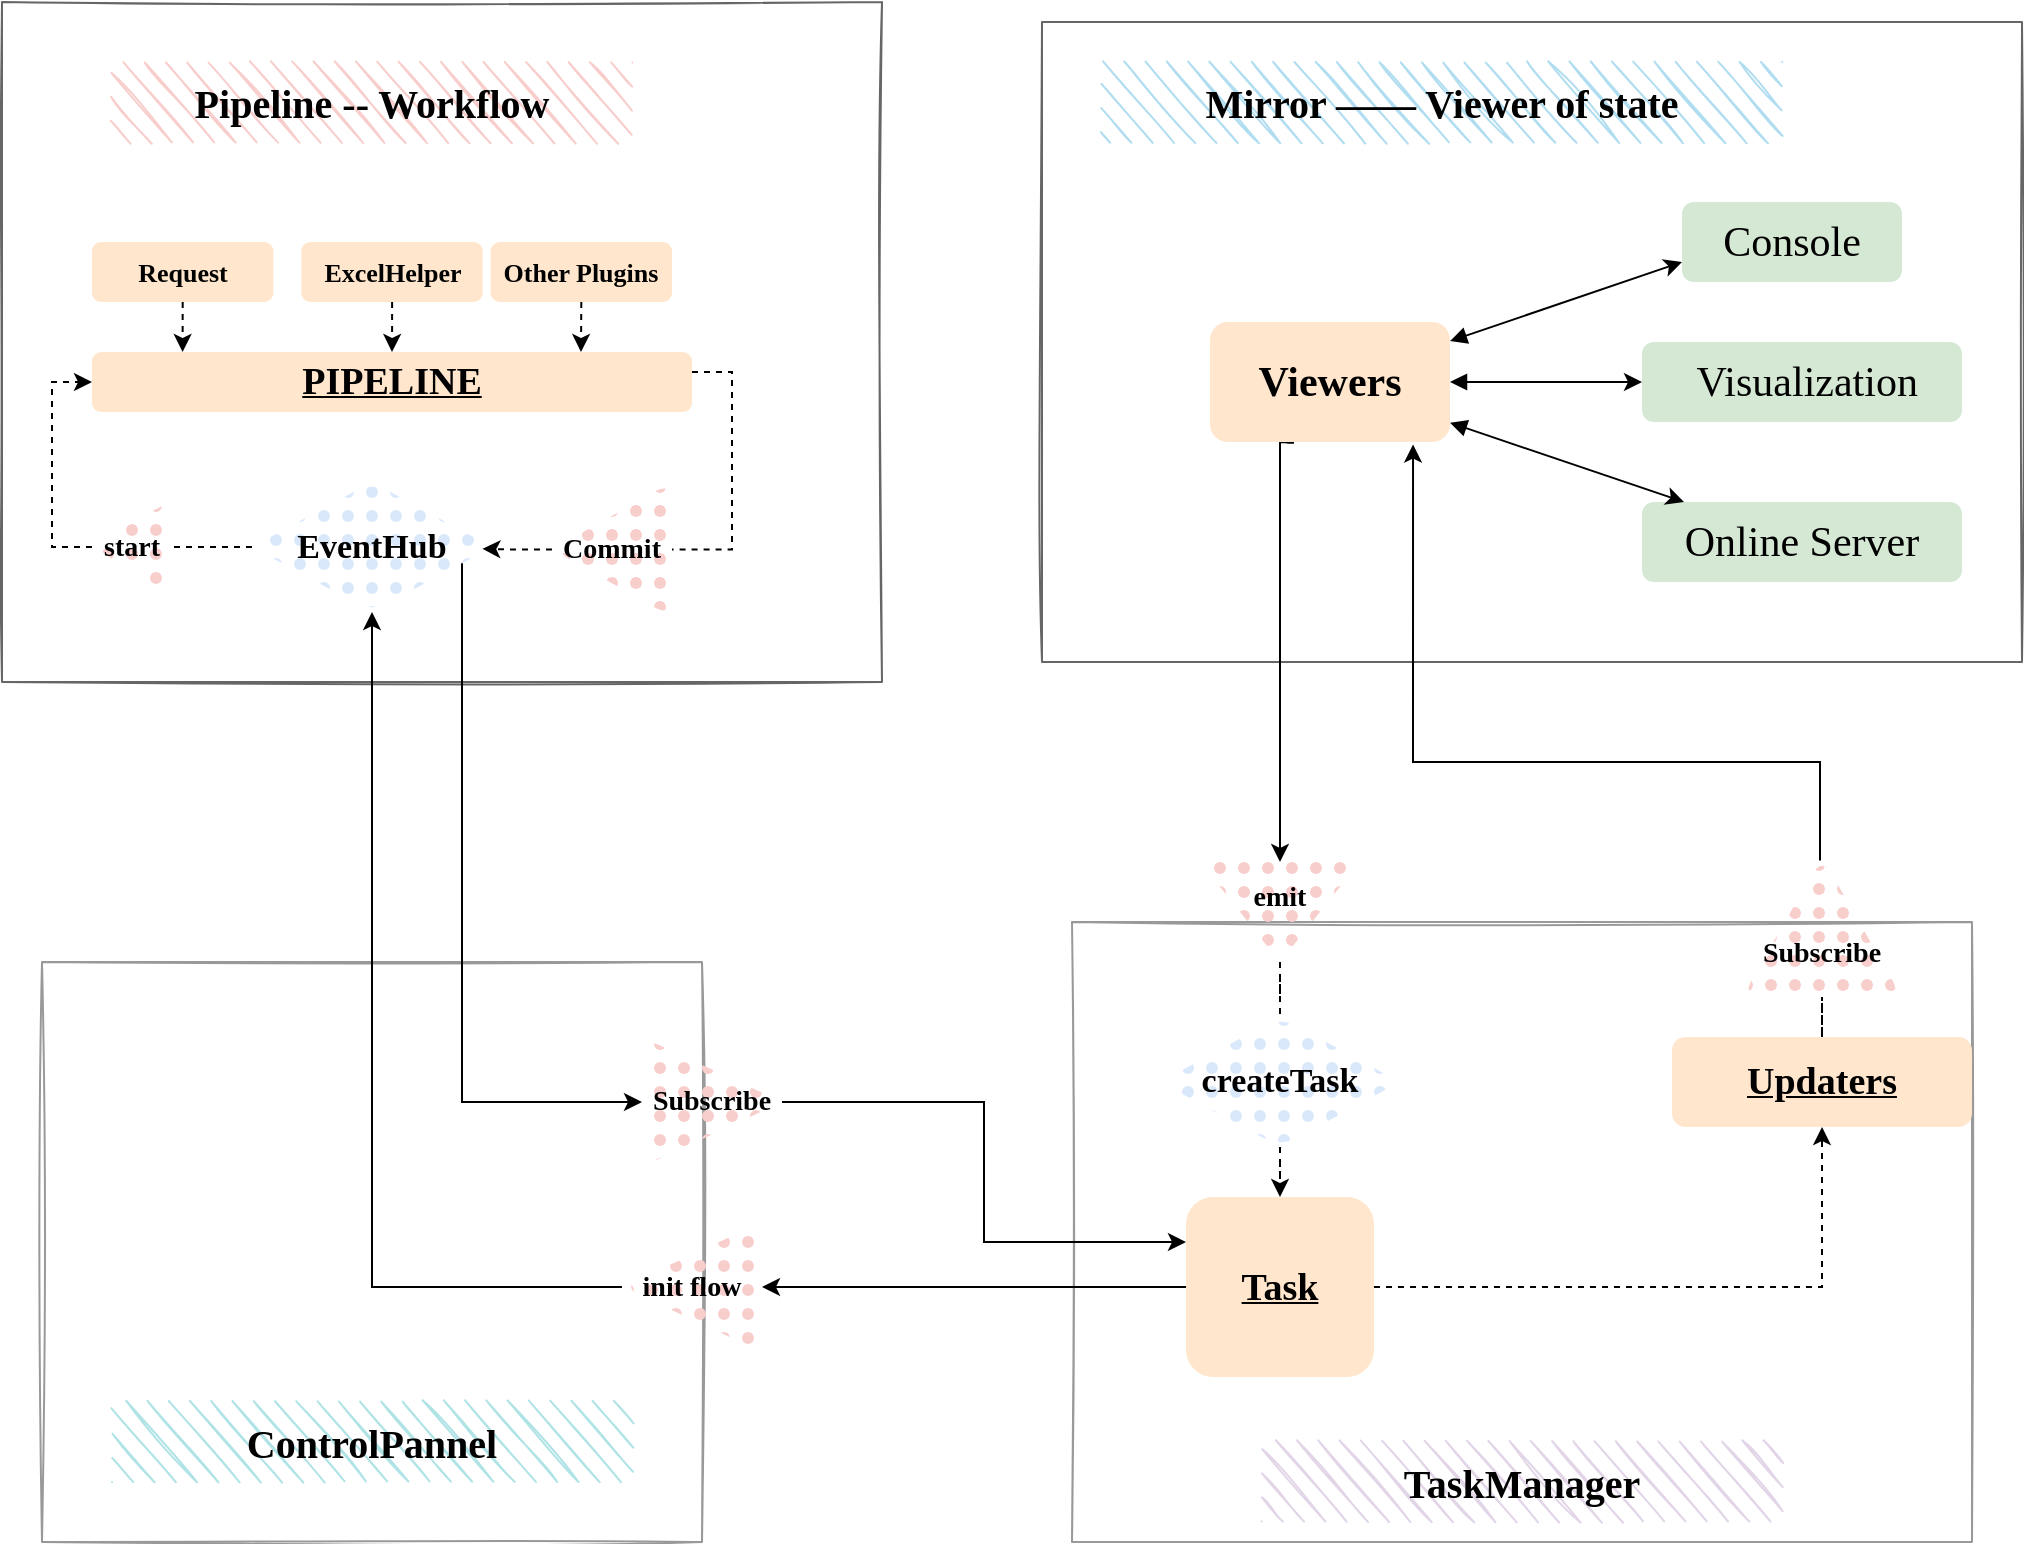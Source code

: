 <mxfile>
    <diagram id="3kprJKTUizeKL1AJmphI" name="第 1 页">
        <mxGraphModel dx="1695" dy="835" grid="1" gridSize="10" guides="1" tooltips="1" connect="1" arrows="1" fold="1" page="1" pageScale="1" pageWidth="1169" pageHeight="827" background="none" math="0" shadow="0">
            <root>
                <mxCell id="0"/>
                <mxCell id="22" value="底层" style="" parent="0"/>
                <mxCell id="187" value="" style="rounded=0;whiteSpace=wrap;html=1;labelBackgroundColor=none;sketch=1;fontSize=13;strokeWidth=1;align=center;verticalAlign=middle;opacity=40;perimeterSpacing=1;fillColor=none;" parent="22" vertex="1">
                    <mxGeometry x="595" y="490" width="450" height="310" as="geometry"/>
                </mxCell>
                <mxCell id="175" value="" style="rounded=0;whiteSpace=wrap;html=1;labelBackgroundColor=none;sketch=1;fontSize=13;strokeWidth=1;align=center;verticalAlign=middle;opacity=40;perimeterSpacing=1;fillColor=none;" parent="22" vertex="1">
                    <mxGeometry x="80" y="510" width="330" height="290" as="geometry"/>
                </mxCell>
                <mxCell id="106" value="" style="rounded=0;whiteSpace=wrap;html=1;strokeWidth=1;sketch=1;fontSize=13;opacity=60;perimeterSpacing=1;fillColor=none;" parent="22" vertex="1">
                    <mxGeometry x="580" y="40" width="490" height="320" as="geometry"/>
                </mxCell>
                <mxCell id="93" value="" style="rounded=0;whiteSpace=wrap;html=1;strokeWidth=1;fontSize=13;opacity=60;sketch=1;perimeterSpacing=1;fillColor=none;" parent="22" vertex="1">
                    <mxGeometry x="60" y="30" width="440" height="340" as="geometry"/>
                </mxCell>
                <mxCell id="52" value="&amp;nbsp;Visualization" style="whiteSpace=wrap;html=1;strokeWidth=2;fillWeight=4;hachureGap=8;hachureAngle=45;fillColor=#d5e8d4;fontFamily=Comic Sans MS;fontSize=21;sketch=0;rounded=1;strokeColor=none;" parent="22" vertex="1">
                    <mxGeometry x="880" y="200" width="160" height="40" as="geometry"/>
                </mxCell>
                <mxCell id="69" value="Online Server" style="whiteSpace=wrap;html=1;strokeWidth=2;fillWeight=4;hachureGap=8;hachureAngle=45;fillColor=#d5e8d4;fontFamily=Comic Sans MS;fontSize=21;sketch=0;rounded=1;strokeColor=none;" parent="22" vertex="1">
                    <mxGeometry x="880" y="280" width="160" height="40" as="geometry"/>
                </mxCell>
                <mxCell id="103" style="edgeStyle=none;rounded=0;sketch=0;orthogonalLoop=1;jettySize=auto;html=1;entryX=0;entryY=0.75;entryDx=0;entryDy=0;startArrow=block;startFill=1;endSize=6;strokeColor=#000000;strokeWidth=1;" parent="22" source="96" target="10" edge="1">
                    <mxGeometry relative="1" as="geometry"/>
                </mxCell>
                <mxCell id="104" style="edgeStyle=none;rounded=0;sketch=0;orthogonalLoop=1;jettySize=auto;html=1;startArrow=block;startFill=1;endSize=6;strokeColor=#000000;strokeWidth=1;" parent="22" source="96" target="52" edge="1">
                    <mxGeometry relative="1" as="geometry"/>
                </mxCell>
                <mxCell id="105" style="edgeStyle=none;rounded=0;sketch=0;orthogonalLoop=1;jettySize=auto;html=1;startArrow=block;startFill=1;endSize=6;strokeColor=#000000;strokeWidth=1;" parent="22" source="96" target="69" edge="1">
                    <mxGeometry relative="1" as="geometry"/>
                </mxCell>
                <mxCell id="227" style="edgeStyle=orthogonalEdgeStyle;rounded=0;orthogonalLoop=1;jettySize=auto;html=1;entryX=0;entryY=0.5;entryDx=0;entryDy=0;exitX=0.32;exitY=1.007;exitDx=0;exitDy=0;exitPerimeter=0;" parent="22" source="96" target="203" edge="1">
                    <mxGeometry relative="1" as="geometry">
                        <mxPoint x="694" y="250" as="sourcePoint"/>
                        <Array as="points">
                            <mxPoint x="706" y="250"/>
                            <mxPoint x="699" y="250"/>
                        </Array>
                    </mxGeometry>
                </mxCell>
                <mxCell id="96" value="Viewers" style="whiteSpace=wrap;html=1;strokeWidth=2;fillWeight=4;hachureGap=8;hachureAngle=45;fillColor=#ffe6cc;fontFamily=Comic Sans MS;fontSize=21;sketch=0;rounded=1;fontStyle=1;strokeColor=none;" parent="22" vertex="1">
                    <mxGeometry x="664" y="190" width="120" height="60" as="geometry"/>
                </mxCell>
                <UserObject label="Mirror —— Viewer of state" placeholders="1" name="Variable" id="107">
                    <mxCell style="text;html=1;fillColor=#b1ddf0;align=center;verticalAlign=middle;whiteSpace=wrap;overflow=hidden;rounded=0;dashed=1;sketch=1;fontFamily=Comic Sans MS;fontSize=20;fontStyle=1;strokeWidth=2;direction=west;hachureAngle=41;" parent="22" vertex="1">
                        <mxGeometry x="610" y="60" width="340" height="40" as="geometry"/>
                    </mxCell>
                </UserObject>
                <UserObject label="ControlPannel" placeholders="1" name="Variable" id="136">
                    <mxCell style="text;html=1;align=center;verticalAlign=middle;whiteSpace=wrap;overflow=hidden;rounded=0;sketch=1;fontFamily=Comic Sans MS;fontSize=20;fontStyle=1;fillColor=#b0e3e6;strokeWidth=2;perimeterSpacing=1;direction=east;hachureAngle=41;" parent="22" vertex="1">
                        <mxGeometry x="115" y="730" width="260" height="40" as="geometry"/>
                    </mxCell>
                </UserObject>
                <mxCell id="189" style="edgeStyle=orthogonalEdgeStyle;rounded=0;orthogonalLoop=1;jettySize=auto;html=1;entryX=0.846;entryY=1.021;entryDx=0;entryDy=0;entryPerimeter=0;" parent="22" source="142" target="96" edge="1">
                    <mxGeometry relative="1" as="geometry">
                        <mxPoint x="730" y="250" as="targetPoint"/>
                        <Array as="points">
                            <mxPoint x="969" y="410"/>
                            <mxPoint x="766" y="410"/>
                        </Array>
                    </mxGeometry>
                </mxCell>
                <mxCell id="142" value="Subscribe" style="triangle;whiteSpace=wrap;html=1;sketch=0;strokeWidth=1;fillColor=#f8cecc;rounded=1;fontFamily=Comic Sans MS;fontSize=14;fontStyle=1;fillWeight=2;hachureGap=8;fillStyle=dots;strokeColor=none;direction=north;spacingTop=26;" parent="22" vertex="1">
                    <mxGeometry x="930" y="457.5" width="80" height="70" as="geometry"/>
                </mxCell>
                <mxCell id="156" style="edgeStyle=orthogonalEdgeStyle;rounded=0;orthogonalLoop=1;jettySize=auto;html=1;entryX=0;entryY=0.5;entryDx=0;entryDy=0;dashed=1;endArrow=none;endFill=0;endSize=6;strokeWidth=1;" parent="22" source="151" target="155" edge="1">
                    <mxGeometry relative="1" as="geometry"/>
                </mxCell>
                <mxCell id="224" style="edgeStyle=orthogonalEdgeStyle;rounded=0;sketch=0;orthogonalLoop=1;jettySize=auto;html=1;entryX=0;entryY=0.5;entryDx=0;entryDy=0;shadow=0;startArrow=none;startFill=0;endArrow=classic;endFill=1;" parent="22" source="151" target="207" edge="1">
                    <mxGeometry relative="1" as="geometry">
                        <Array as="points">
                            <mxPoint x="290" y="580"/>
                        </Array>
                    </mxGeometry>
                </mxCell>
                <mxCell id="151" value="EventHub" style="rhombus;whiteSpace=wrap;html=1;fillColor=#dae8fc;rounded=1;fontFamily=Comic Sans MS;fontSize=17;fontStyle=1;strokeWidth=1;sketch=0;fillWeight=2;hachureGap=8;fillStyle=dots;strokeColor=none;" parent="22" vertex="1">
                    <mxGeometry x="185" y="270" width="120" height="65" as="geometry"/>
                </mxCell>
                <mxCell id="166" style="edgeStyle=orthogonalEdgeStyle;rounded=0;orthogonalLoop=1;jettySize=auto;html=1;entryX=0.96;entryY=0.514;entryDx=0;entryDy=0;entryPerimeter=0;dashed=1;fontSize=13;endArrow=classic;endFill=1;endSize=6;strokeWidth=1;" parent="22" source="152" target="151" edge="1">
                    <mxGeometry relative="1" as="geometry"/>
                </mxCell>
                <mxCell id="152" value="Commit" style="triangle;whiteSpace=wrap;html=1;sketch=0;strokeWidth=1;fillColor=#f8cecc;rounded=1;fontFamily=Comic Sans MS;fontSize=14;fontStyle=1;fillWeight=2;hachureGap=8;fillStyle=dots;strokeColor=none;align=center;verticalAlign=middle;textDirection=ltr;labelBackgroundColor=none;direction=west;" parent="22" vertex="1">
                    <mxGeometry x="335" y="270" width="60" height="67.5" as="geometry"/>
                </mxCell>
                <mxCell id="174" style="edgeStyle=orthogonalEdgeStyle;rounded=0;orthogonalLoop=1;jettySize=auto;html=1;exitX=1;exitY=0.5;exitDx=0;exitDy=0;entryX=0;entryY=0.5;entryDx=0;entryDy=0;dashed=1;fontSize=13;endArrow=classic;endFill=1;endSize=6;strokeWidth=1;" parent="22" source="155" target="163" edge="1">
                    <mxGeometry relative="1" as="geometry"/>
                </mxCell>
                <mxCell id="155" value="start" style="triangle;whiteSpace=wrap;html=1;sketch=0;strokeWidth=1;fillColor=#f8cecc;rounded=1;fontFamily=Comic Sans MS;fontSize=14;fontStyle=1;fillWeight=2;hachureGap=8;fillStyle=dots;strokeColor=none;align=center;verticalAlign=middle;textDirection=ltr;labelBackgroundColor=none;direction=west;" parent="22" vertex="1">
                    <mxGeometry x="105" y="278.75" width="40" height="47.5" as="geometry"/>
                </mxCell>
                <mxCell id="165" style="edgeStyle=orthogonalEdgeStyle;rounded=0;orthogonalLoop=1;jettySize=auto;html=1;entryX=0;entryY=0.5;entryDx=0;entryDy=0;dashed=1;fontSize=13;endArrow=none;endFill=0;endSize=6;strokeWidth=1;" parent="22" source="163" target="152" edge="1">
                    <mxGeometry relative="1" as="geometry">
                        <Array as="points">
                            <mxPoint x="425" y="215"/>
                            <mxPoint x="425" y="304"/>
                        </Array>
                    </mxGeometry>
                </mxCell>
                <mxCell id="163" value="PIPELINE" style="whiteSpace=wrap;html=1;strokeWidth=1;fillWeight=4;hachureGap=8;hachureAngle=45;fillColor=#ffe6cc;fontFamily=Comic Sans MS;fontSize=19;sketch=0;rounded=1;fontStyle=5;strokeColor=none;align=center;" parent="22" vertex="1">
                    <mxGeometry x="105" y="205" width="300" height="30" as="geometry"/>
                </mxCell>
                <mxCell id="170" style="edgeStyle=orthogonalEdgeStyle;rounded=0;orthogonalLoop=1;jettySize=auto;html=1;exitX=0.5;exitY=1;exitDx=0;exitDy=0;entryX=0.151;entryY=0;entryDx=0;entryDy=0;entryPerimeter=0;dashed=1;fontSize=13;endArrow=classic;endFill=1;endSize=6;strokeWidth=1;" parent="22" source="2" target="163" edge="1">
                    <mxGeometry relative="1" as="geometry"/>
                </mxCell>
                <mxCell id="172" style="edgeStyle=orthogonalEdgeStyle;rounded=0;orthogonalLoop=1;jettySize=auto;html=1;exitX=0.5;exitY=1;exitDx=0;exitDy=0;entryX=0.815;entryY=0;entryDx=0;entryDy=0;entryPerimeter=0;dashed=1;fontSize=13;endArrow=classic;endFill=1;endSize=6;strokeWidth=1;" parent="22" source="36" target="163" edge="1">
                    <mxGeometry relative="1" as="geometry"/>
                </mxCell>
                <mxCell id="173" style="edgeStyle=orthogonalEdgeStyle;rounded=0;orthogonalLoop=1;jettySize=auto;html=1;entryX=0.5;entryY=0;entryDx=0;entryDy=0;dashed=1;fontSize=13;endArrow=classic;endFill=1;endSize=6;strokeWidth=1;" parent="22" source="34" target="163" edge="1">
                    <mxGeometry relative="1" as="geometry"/>
                </mxCell>
                <mxCell id="194" style="edgeStyle=orthogonalEdgeStyle;rounded=0;orthogonalLoop=1;jettySize=auto;html=1;entryX=0;entryY=0.5;entryDx=0;entryDy=0;endArrow=none;endFill=0;dashed=1;" parent="22" source="182" target="142" edge="1">
                    <mxGeometry relative="1" as="geometry"/>
                </mxCell>
                <mxCell id="182" value="Updaters" style="whiteSpace=wrap;html=1;strokeWidth=1;fillWeight=4;hachureGap=8;hachureAngle=45;fillColor=#ffe6cc;fontFamily=Comic Sans MS;fontSize=19;sketch=0;rounded=1;fontStyle=5;strokeColor=none;align=center;" parent="22" vertex="1">
                    <mxGeometry x="895" y="547.5" width="150" height="45" as="geometry"/>
                </mxCell>
                <UserObject label="TaskManager" placeholders="1" name="Variable" id="188">
                    <mxCell style="text;html=1;align=center;verticalAlign=middle;whiteSpace=wrap;overflow=hidden;rounded=0;sketch=1;fontFamily=Comic Sans MS;fontSize=20;fontStyle=1;fillColor=#e1d5e7;strokeWidth=2;perimeterSpacing=1;direction=east;hachureAngle=41;" parent="22" vertex="1">
                        <mxGeometry x="690" y="750" width="260" height="40" as="geometry"/>
                    </mxCell>
                </UserObject>
                <mxCell id="201" style="edgeStyle=orthogonalEdgeStyle;rounded=0;orthogonalLoop=1;jettySize=auto;html=1;dashed=1;" parent="22" source="199" target="182" edge="1">
                    <mxGeometry relative="1" as="geometry"/>
                </mxCell>
                <mxCell id="221" style="edgeStyle=orthogonalEdgeStyle;rounded=0;sketch=0;orthogonalLoop=1;jettySize=auto;html=1;entryX=0;entryY=0.5;entryDx=0;entryDy=0;shadow=0;startArrow=none;startFill=0;endArrow=classic;endFill=1;" parent="22" source="199" target="208" edge="1">
                    <mxGeometry relative="1" as="geometry"/>
                </mxCell>
                <mxCell id="199" value="Task" style="whiteSpace=wrap;html=1;strokeWidth=1;fillWeight=4;hachureGap=8;hachureAngle=45;fillColor=#ffe6cc;fontFamily=Comic Sans MS;fontSize=19;sketch=0;rounded=1;fontStyle=5;strokeColor=none;align=center;" parent="22" vertex="1">
                    <mxGeometry x="652" y="627.5" width="94" height="90" as="geometry"/>
                </mxCell>
                <mxCell id="220" style="edgeStyle=orthogonalEdgeStyle;rounded=0;orthogonalLoop=1;jettySize=auto;html=1;endArrow=none;endFill=0;dashed=1;" parent="22" source="203" target="218" edge="1">
                    <mxGeometry relative="1" as="geometry"/>
                </mxCell>
                <mxCell id="203" value="emit" style="triangle;whiteSpace=wrap;html=1;sketch=0;strokeWidth=1;fillColor=#f8cecc;rounded=1;fontFamily=Comic Sans MS;fontSize=14;fontStyle=1;fillWeight=2;hachureGap=8;fillStyle=dots;strokeColor=none;direction=south;spacingBottom=14;" parent="22" vertex="1">
                    <mxGeometry x="659" y="460" width="80" height="50" as="geometry"/>
                </mxCell>
                <mxCell id="225" style="edgeStyle=orthogonalEdgeStyle;rounded=0;sketch=0;orthogonalLoop=1;jettySize=auto;html=1;entryX=0;entryY=0.25;entryDx=0;entryDy=0;shadow=0;startArrow=none;startFill=0;endArrow=classic;endFill=1;" parent="22" source="207" target="199" edge="1">
                    <mxGeometry relative="1" as="geometry"/>
                </mxCell>
                <mxCell id="207" value="Subscribe" style="triangle;whiteSpace=wrap;html=1;sketch=0;strokeWidth=1;fillColor=#f8cecc;rounded=1;fontFamily=Comic Sans MS;fontSize=14;fontStyle=1;fillWeight=2;hachureGap=8;fillStyle=dots;strokeColor=none;direction=east;" parent="22" vertex="1">
                    <mxGeometry x="380" y="547.5" width="70" height="65" as="geometry"/>
                </mxCell>
                <mxCell id="223" style="edgeStyle=orthogonalEdgeStyle;rounded=0;sketch=0;orthogonalLoop=1;jettySize=auto;html=1;entryX=0.5;entryY=1;entryDx=0;entryDy=0;shadow=0;startArrow=none;startFill=0;endArrow=classic;endFill=1;" parent="22" source="208" target="151" edge="1">
                    <mxGeometry relative="1" as="geometry"/>
                </mxCell>
                <mxCell id="208" value="init flow" style="triangle;whiteSpace=wrap;html=1;sketch=0;strokeWidth=1;fillColor=#f8cecc;rounded=1;fontFamily=Comic Sans MS;fontSize=14;fontStyle=1;fillWeight=2;hachureGap=8;fillStyle=dots;strokeColor=none;direction=west;" parent="22" vertex="1">
                    <mxGeometry x="370" y="640" width="70" height="65" as="geometry"/>
                </mxCell>
                <mxCell id="219" style="edgeStyle=orthogonalEdgeStyle;rounded=0;orthogonalLoop=1;jettySize=auto;html=1;endArrow=classic;endFill=1;dashed=1;" parent="22" source="218" target="199" edge="1">
                    <mxGeometry relative="1" as="geometry"/>
                </mxCell>
                <mxCell id="218" value="createTask" style="rhombus;whiteSpace=wrap;html=1;fillColor=#dae8fc;rounded=1;fontFamily=Comic Sans MS;fontSize=17;fontStyle=1;strokeWidth=1;sketch=0;fillWeight=2;hachureGap=8;fillStyle=dots;strokeColor=none;" parent="22" vertex="1">
                    <mxGeometry x="639" y="537.5" width="120" height="65" as="geometry"/>
                </mxCell>
                <mxCell id="1" parent="0"/>
                <mxCell id="10" value="Console" style="whiteSpace=wrap;html=1;strokeWidth=2;fillWeight=4;hachureGap=8;hachureAngle=45;fillColor=#d5e8d4;fontFamily=Comic Sans MS;fontSize=21;sketch=0;rounded=1;strokeColor=none;" parent="1" vertex="1">
                    <mxGeometry x="900" y="130" width="110" height="40" as="geometry"/>
                </mxCell>
                <UserObject label="Pipeline -- Workflow" placeholders="1" name="Variable" id="33">
                    <mxCell style="text;html=1;align=center;verticalAlign=middle;whiteSpace=wrap;overflow=hidden;rounded=0;dashed=1;sketch=1;fontFamily=Comic Sans MS;fontSize=20;fontStyle=1;fillColor=#f8cecc;strokeWidth=2;direction=west;hachureAngle=41;" parent="1" vertex="1">
                        <mxGeometry x="115" y="60" width="260" height="40" as="geometry"/>
                    </mxCell>
                </UserObject>
                <mxCell id="169" value="" style="group" parent="1" vertex="1" connectable="0">
                    <mxGeometry x="105" y="150" width="290" height="30" as="geometry"/>
                </mxCell>
                <mxCell id="2" value="Request" style="whiteSpace=wrap;html=1;strokeWidth=1;fillWeight=4;hachureGap=8;hachureAngle=45;fillColor=#ffe6cc;fontFamily=Comic Sans MS;fontSize=13;sketch=0;rounded=1;fontStyle=1;strokeColor=none;" parent="169" vertex="1">
                    <mxGeometry width="90.687" height="30" as="geometry"/>
                </mxCell>
                <mxCell id="34" value="ExcelHelper" style="whiteSpace=wrap;html=1;strokeWidth=1;fillWeight=4;hachureGap=8;hachureAngle=45;fillColor=#ffe6cc;fontFamily=Comic Sans MS;fontSize=13;sketch=0;rounded=1;fontStyle=1;strokeColor=none;" parent="169" vertex="1">
                    <mxGeometry x="104.656" width="90.687" height="30" as="geometry"/>
                </mxCell>
                <mxCell id="36" value="Other Plugins" style="whiteSpace=wrap;html=1;strokeWidth=1;fillWeight=4;hachureGap=8;hachureAngle=45;fillColor=#ffe6cc;fontFamily=Comic Sans MS;fontSize=13;sketch=0;rounded=1;fontStyle=1;strokeColor=none;" parent="169" vertex="1">
                    <mxGeometry x="199.313" width="90.687" height="30" as="geometry"/>
                </mxCell>
            </root>
        </mxGraphModel>
    </diagram>
</mxfile>
